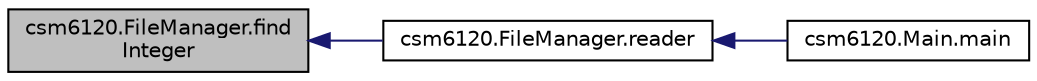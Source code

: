 digraph "csm6120.FileManager.findInteger"
{
  edge [fontname="Helvetica",fontsize="10",labelfontname="Helvetica",labelfontsize="10"];
  node [fontname="Helvetica",fontsize="10",shape=record];
  rankdir="LR";
  Node1 [label="csm6120.FileManager.find\lInteger",height=0.2,width=0.4,color="black", fillcolor="grey75", style="filled", fontcolor="black"];
  Node1 -> Node2 [dir="back",color="midnightblue",fontsize="10",style="solid",fontname="Helvetica"];
  Node2 [label="csm6120.FileManager.reader",height=0.2,width=0.4,color="black", fillcolor="white", style="filled",URL="$classcsm6120_1_1_file_manager.html#afd0c2a04cb3ff45ee8f8f71cd185e4f6"];
  Node2 -> Node3 [dir="back",color="midnightblue",fontsize="10",style="solid",fontname="Helvetica"];
  Node3 [label="csm6120.Main.main",height=0.2,width=0.4,color="black", fillcolor="white", style="filled",URL="$classcsm6120_1_1_main.html#adf9387261bc1d579e1bc95f836d164f5"];
}
